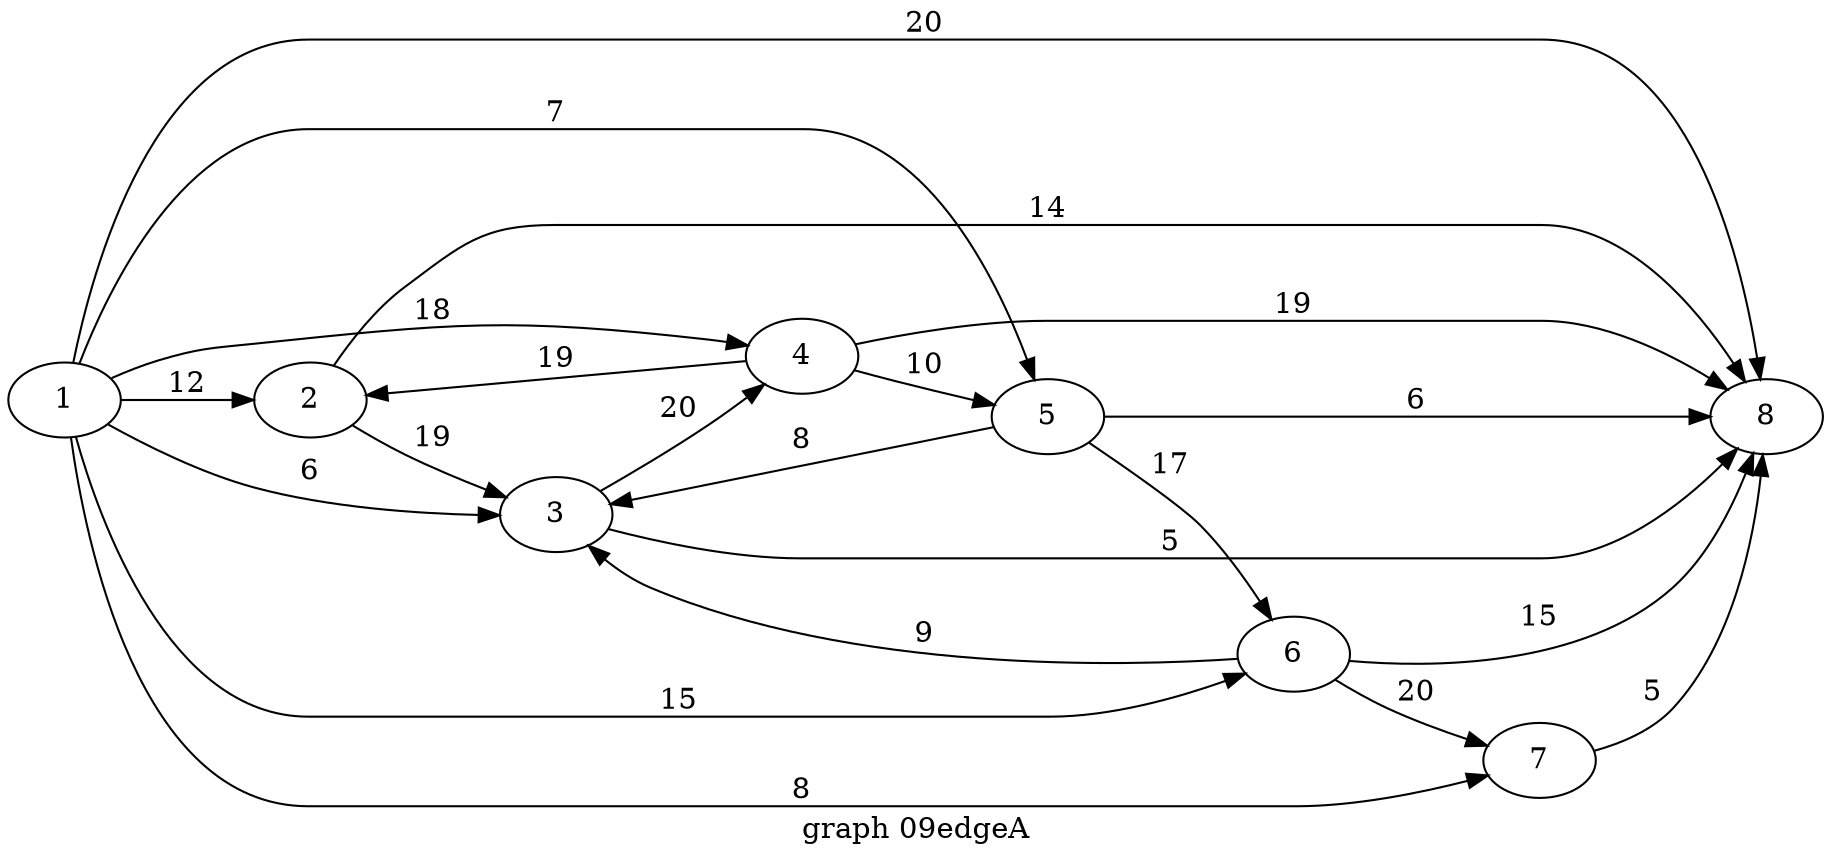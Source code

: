 digraph g{

rankdir = LR

1 -> 2 [label = " 12 "];
2 -> 3 [label = " 19 "];
3 -> 4 [label = " 20 "];
4 -> 5 [label = " 10 "];
5 -> 6 [label = " 17 "];
6 -> 7 [label = " 20 "];
7 -> 8 [label = " 5 "];
1 -> 3 [label = " 6 "];
1 -> 4 [label = " 18 "];
1 -> 5 [label = " 7 "];
1 -> 6 [label = " 15 "];
1 -> 7 [label = " 8 "];
1 -> 8 [label = " 20 "];
2 -> 8 [label = " 14 "];
3 -> 8 [label = " 5 "];
4 -> 8 [label = " 19 "];
5 -> 8 [label = " 6 "];
6 -> 8 [label = " 15 "];
5 -> 3 [label = " 8 "];
6 -> 3 [label = " 9 "];
4 -> 2 [label = " 19 "];

label = "graph 09edgeA"
}